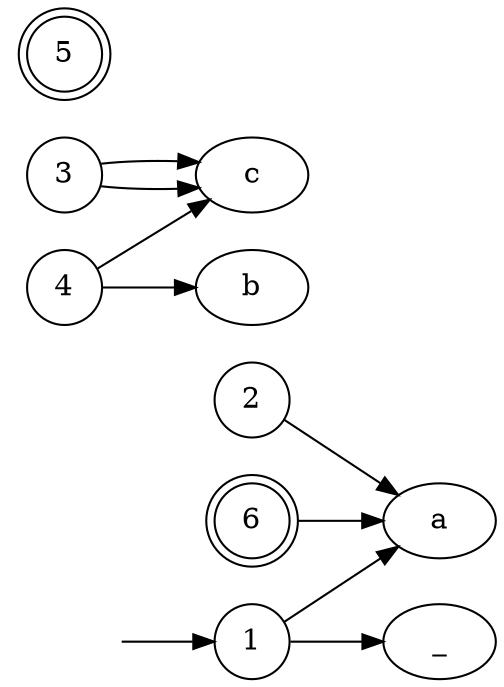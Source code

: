 digraph myAutomaton {
  rankdir=LR;
"" [shape=none]
"1" [shape=circle]
"2" [shape=circle]
"3" [shape=circle]
"4" [shape=circle]
"5" [shape=doublecircle]
"6" [shape=doublecircle]

"" -> "1"
"1" -> "a"[label=""]
"1" -> "_"[label=""]
"2" -> "a"[label=""]
"3" -> "c"[label=""]
"3" -> "c"[label=""]
"4" -> "c"[label=""]
"4" -> "b"[label=""]
"6" -> "a"[label=""]
}
